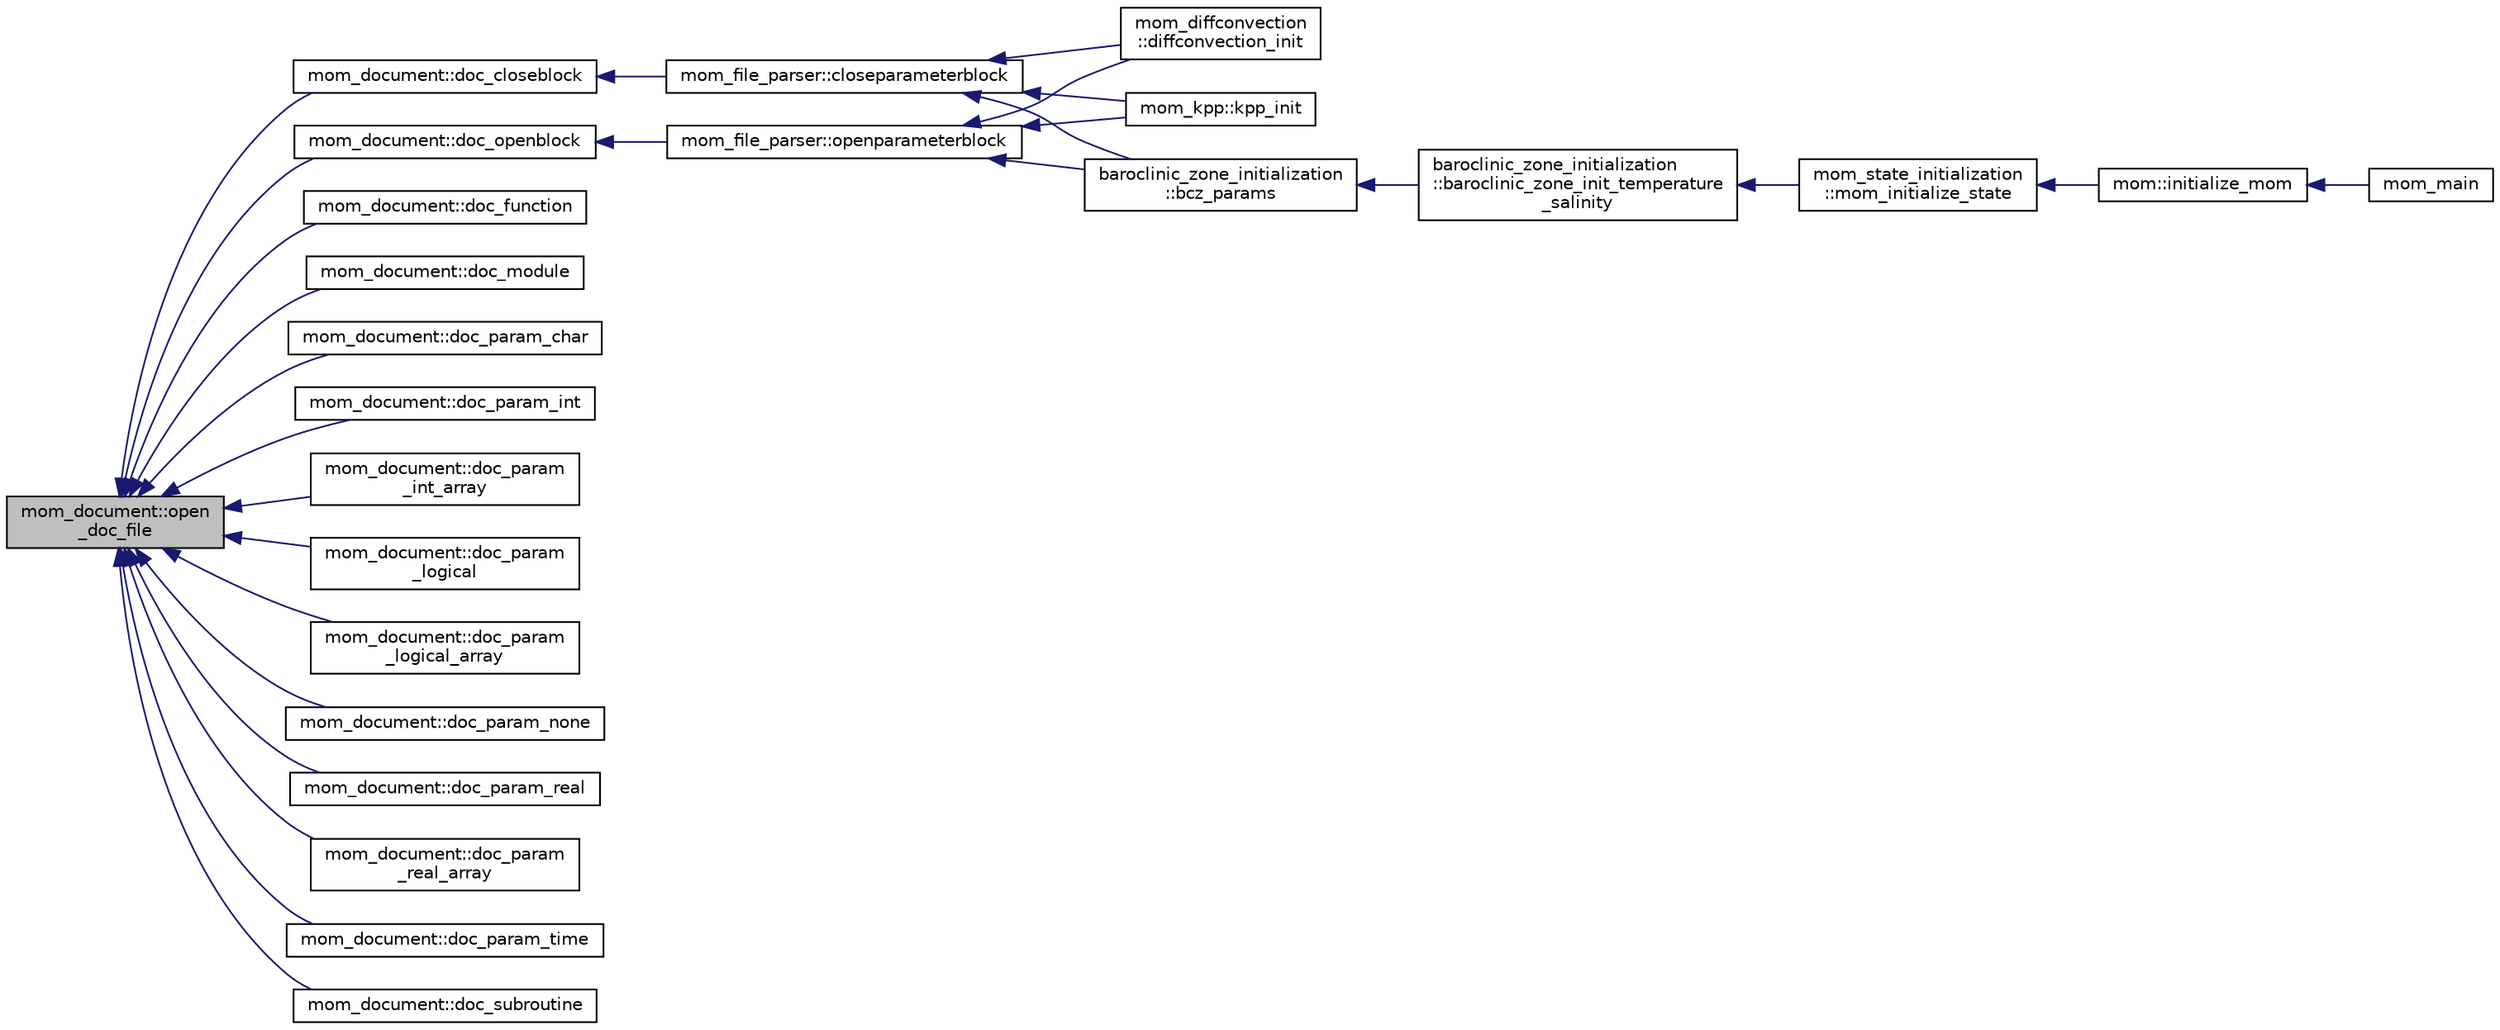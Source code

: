 digraph "mom_document::open_doc_file"
{
 // INTERACTIVE_SVG=YES
  edge [fontname="Helvetica",fontsize="10",labelfontname="Helvetica",labelfontsize="10"];
  node [fontname="Helvetica",fontsize="10",shape=record];
  rankdir="LR";
  Node203 [label="mom_document::open\l_doc_file",height=0.2,width=0.4,color="black", fillcolor="grey75", style="filled", fontcolor="black"];
  Node203 -> Node204 [dir="back",color="midnightblue",fontsize="10",style="solid",fontname="Helvetica"];
  Node204 [label="mom_document::doc_closeblock",height=0.2,width=0.4,color="black", fillcolor="white", style="filled",URL="$namespacemom__document.html#a058916aee316efa7a6484b3bb1d3f3df"];
  Node204 -> Node205 [dir="back",color="midnightblue",fontsize="10",style="solid",fontname="Helvetica"];
  Node205 [label="mom_file_parser::closeparameterblock",height=0.2,width=0.4,color="black", fillcolor="white", style="filled",URL="$namespacemom__file__parser.html#a0d01b9a66f5ac12b657c00f1295351bb"];
  Node205 -> Node206 [dir="back",color="midnightblue",fontsize="10",style="solid",fontname="Helvetica"];
  Node206 [label="mom_diffconvection\l::diffconvection_init",height=0.2,width=0.4,color="black", fillcolor="white", style="filled",URL="$namespacemom__diffconvection.html#ac36d9d7fd69e4422e7de01242094ff34"];
  Node205 -> Node207 [dir="back",color="midnightblue",fontsize="10",style="solid",fontname="Helvetica"];
  Node207 [label="mom_kpp::kpp_init",height=0.2,width=0.4,color="black", fillcolor="white", style="filled",URL="$namespacemom__kpp.html#a9c834424b6e067e280928db3700ec77e",tooltip="Initialize the CVmix KPP module and set up diagnostics Returns True if KPP is to be used..."];
  Node205 -> Node208 [dir="back",color="midnightblue",fontsize="10",style="solid",fontname="Helvetica"];
  Node208 [label="baroclinic_zone_initialization\l::bcz_params",height=0.2,width=0.4,color="black", fillcolor="white", style="filled",URL="$namespacebaroclinic__zone__initialization.html#a8a7c5063ad937041a281c8c9dd1465ec",tooltip="Reads the parameters unique to this module. "];
  Node208 -> Node209 [dir="back",color="midnightblue",fontsize="10",style="solid",fontname="Helvetica"];
  Node209 [label="baroclinic_zone_initialization\l::baroclinic_zone_init_temperature\l_salinity",height=0.2,width=0.4,color="black", fillcolor="white", style="filled",URL="$namespacebaroclinic__zone__initialization.html#aa5348a29c9f838cd0f61f50ff3148568",tooltip="Initialization of temperature and salinity with the baroclinic zone initial conditions. "];
  Node209 -> Node210 [dir="back",color="midnightblue",fontsize="10",style="solid",fontname="Helvetica"];
  Node210 [label="mom_state_initialization\l::mom_initialize_state",height=0.2,width=0.4,color="black", fillcolor="white", style="filled",URL="$namespacemom__state__initialization.html#af4e854627c6572332ba3fd895f169321"];
  Node210 -> Node211 [dir="back",color="midnightblue",fontsize="10",style="solid",fontname="Helvetica"];
  Node211 [label="mom::initialize_mom",height=0.2,width=0.4,color="black", fillcolor="white", style="filled",URL="$namespacemom.html#a0be2869fef30e1e0604facfe1b41555d",tooltip="This subroutine initializes MOM. "];
  Node211 -> Node212 [dir="back",color="midnightblue",fontsize="10",style="solid",fontname="Helvetica"];
  Node212 [label="mom_main",height=0.2,width=0.4,color="black", fillcolor="white", style="filled",URL="$MOM__driver_8F90.html#a08fffeb2d8e8acbf9ed4609be6d258c6"];
  Node203 -> Node213 [dir="back",color="midnightblue",fontsize="10",style="solid",fontname="Helvetica"];
  Node213 [label="mom_document::doc_function",height=0.2,width=0.4,color="black", fillcolor="white", style="filled",URL="$namespacemom__document.html#a69dd076650308c992b1e19967804902a"];
  Node203 -> Node214 [dir="back",color="midnightblue",fontsize="10",style="solid",fontname="Helvetica"];
  Node214 [label="mom_document::doc_module",height=0.2,width=0.4,color="black", fillcolor="white", style="filled",URL="$namespacemom__document.html#a29ab772c411aedcc137942020c1ee042"];
  Node203 -> Node215 [dir="back",color="midnightblue",fontsize="10",style="solid",fontname="Helvetica"];
  Node215 [label="mom_document::doc_openblock",height=0.2,width=0.4,color="black", fillcolor="white", style="filled",URL="$namespacemom__document.html#ada55c6a65638e04d2b550f419aafa929"];
  Node215 -> Node216 [dir="back",color="midnightblue",fontsize="10",style="solid",fontname="Helvetica"];
  Node216 [label="mom_file_parser::openparameterblock",height=0.2,width=0.4,color="black", fillcolor="white", style="filled",URL="$namespacemom__file__parser.html#a363628fcd8540de780ebeacf24012229"];
  Node216 -> Node206 [dir="back",color="midnightblue",fontsize="10",style="solid",fontname="Helvetica"];
  Node216 -> Node207 [dir="back",color="midnightblue",fontsize="10",style="solid",fontname="Helvetica"];
  Node216 -> Node208 [dir="back",color="midnightblue",fontsize="10",style="solid",fontname="Helvetica"];
  Node203 -> Node217 [dir="back",color="midnightblue",fontsize="10",style="solid",fontname="Helvetica"];
  Node217 [label="mom_document::doc_param_char",height=0.2,width=0.4,color="black", fillcolor="white", style="filled",URL="$namespacemom__document.html#aeef6510f5e76c23d9a9a9c587f62d4d9"];
  Node203 -> Node218 [dir="back",color="midnightblue",fontsize="10",style="solid",fontname="Helvetica"];
  Node218 [label="mom_document::doc_param_int",height=0.2,width=0.4,color="black", fillcolor="white", style="filled",URL="$namespacemom__document.html#a14995c64ee277f19aa10b957431aa4c1"];
  Node203 -> Node219 [dir="back",color="midnightblue",fontsize="10",style="solid",fontname="Helvetica"];
  Node219 [label="mom_document::doc_param\l_int_array",height=0.2,width=0.4,color="black", fillcolor="white", style="filled",URL="$namespacemom__document.html#a3ce71018037d66ba8f51d860bedbdcbb"];
  Node203 -> Node220 [dir="back",color="midnightblue",fontsize="10",style="solid",fontname="Helvetica"];
  Node220 [label="mom_document::doc_param\l_logical",height=0.2,width=0.4,color="black", fillcolor="white", style="filled",URL="$namespacemom__document.html#ae29b615a7c566d9da64ade24864805b2"];
  Node203 -> Node221 [dir="back",color="midnightblue",fontsize="10",style="solid",fontname="Helvetica"];
  Node221 [label="mom_document::doc_param\l_logical_array",height=0.2,width=0.4,color="black", fillcolor="white", style="filled",URL="$namespacemom__document.html#a9792937a5eb8f9a2a58c7b816520470d"];
  Node203 -> Node222 [dir="back",color="midnightblue",fontsize="10",style="solid",fontname="Helvetica"];
  Node222 [label="mom_document::doc_param_none",height=0.2,width=0.4,color="black", fillcolor="white", style="filled",URL="$namespacemom__document.html#ab6438889d6e98b10d8c42d5ff6b00ef8"];
  Node203 -> Node223 [dir="back",color="midnightblue",fontsize="10",style="solid",fontname="Helvetica"];
  Node223 [label="mom_document::doc_param_real",height=0.2,width=0.4,color="black", fillcolor="white", style="filled",URL="$namespacemom__document.html#aae79ba23b83e7e2be3dcc46f50ee0f69"];
  Node203 -> Node224 [dir="back",color="midnightblue",fontsize="10",style="solid",fontname="Helvetica"];
  Node224 [label="mom_document::doc_param\l_real_array",height=0.2,width=0.4,color="black", fillcolor="white", style="filled",URL="$namespacemom__document.html#a09ce71cb5106c9abb604c07b98e62863"];
  Node203 -> Node225 [dir="back",color="midnightblue",fontsize="10",style="solid",fontname="Helvetica"];
  Node225 [label="mom_document::doc_param_time",height=0.2,width=0.4,color="black", fillcolor="white", style="filled",URL="$namespacemom__document.html#a1fe9f578d46ecf80dc2dbd72cea15b47"];
  Node203 -> Node226 [dir="back",color="midnightblue",fontsize="10",style="solid",fontname="Helvetica"];
  Node226 [label="mom_document::doc_subroutine",height=0.2,width=0.4,color="black", fillcolor="white", style="filled",URL="$namespacemom__document.html#ab7020ae92729a51ce8915cd1f080bb14"];
}
